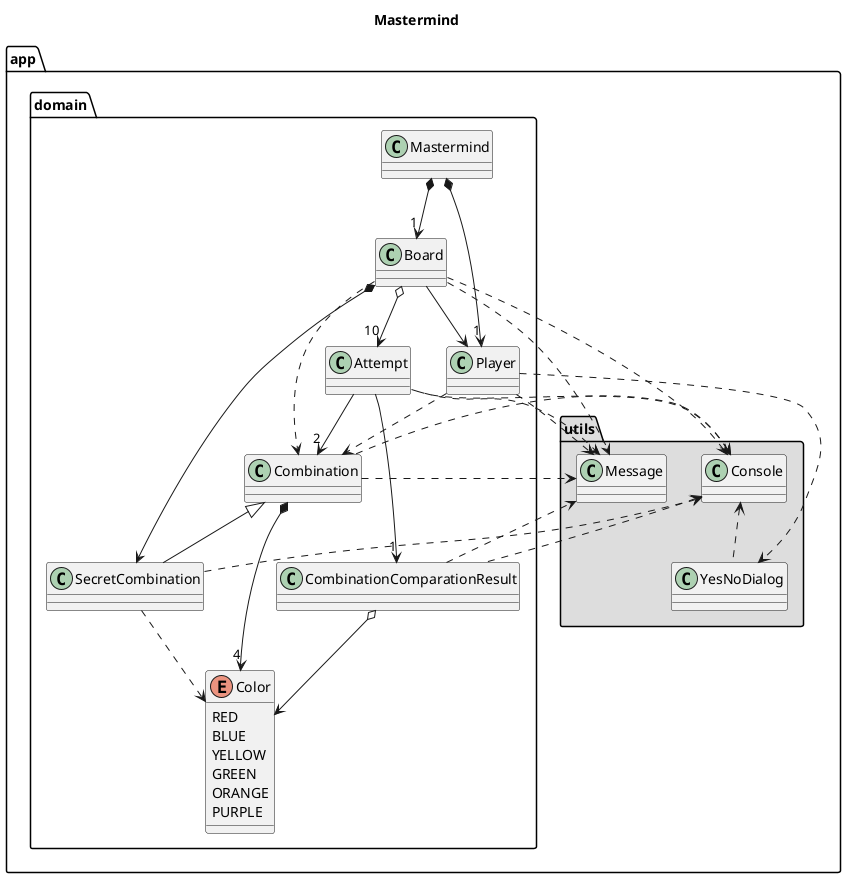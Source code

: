 @startuml

title Mastermind

package "app.utils" #DDDDDD {
  class Console
  class YesNoDialog
  class Message
}

package "app.domain"{
  class Mastermind
  class Board
  class Player
  class Combination
  class SecretCombination
  class CombinationComparationResult
  class Attempt
  enum Color {
    RED
    BLUE
    YELLOW
    GREEN
    ORANGE
    PURPLE
  }
}

Mastermind *-->"1" Board
Mastermind *-->"1" Player
Console <.. Board
Console <.. Combination
Console <.. SecretCombination
Console <.. Attempt
Console <.. YesNoDialog
Console <.. CombinationComparationResult
Board --> Player
Board o--> "10" Attempt
Board ..> Combination
Board *--> SecretCombination
Board ..> Message
Player ..> Combination
Player ..> YesNoDialog
Player ..> Message
Attempt -->"2" Combination
Attempt -->"1" CombinationComparationResult
Attempt ..> Message
Combination *--> "4" Color
Combination ..> Message
SecretCombination -up-|> Combination
SecretCombination ..> Color
CombinationComparationResult o--> Color
CombinationComparationResult ..> Message

@enduml
